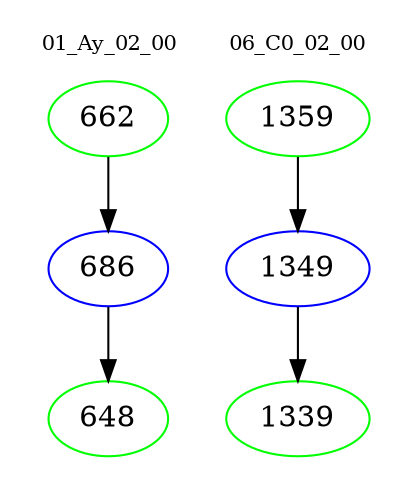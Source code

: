 digraph{
subgraph cluster_0 {
color = white
label = "01_Ay_02_00";
fontsize=10;
T0_662 [label="662", color="green"]
T0_662 -> T0_686 [color="black"]
T0_686 [label="686", color="blue"]
T0_686 -> T0_648 [color="black"]
T0_648 [label="648", color="green"]
}
subgraph cluster_1 {
color = white
label = "06_C0_02_00";
fontsize=10;
T1_1359 [label="1359", color="green"]
T1_1359 -> T1_1349 [color="black"]
T1_1349 [label="1349", color="blue"]
T1_1349 -> T1_1339 [color="black"]
T1_1339 [label="1339", color="green"]
}
}
